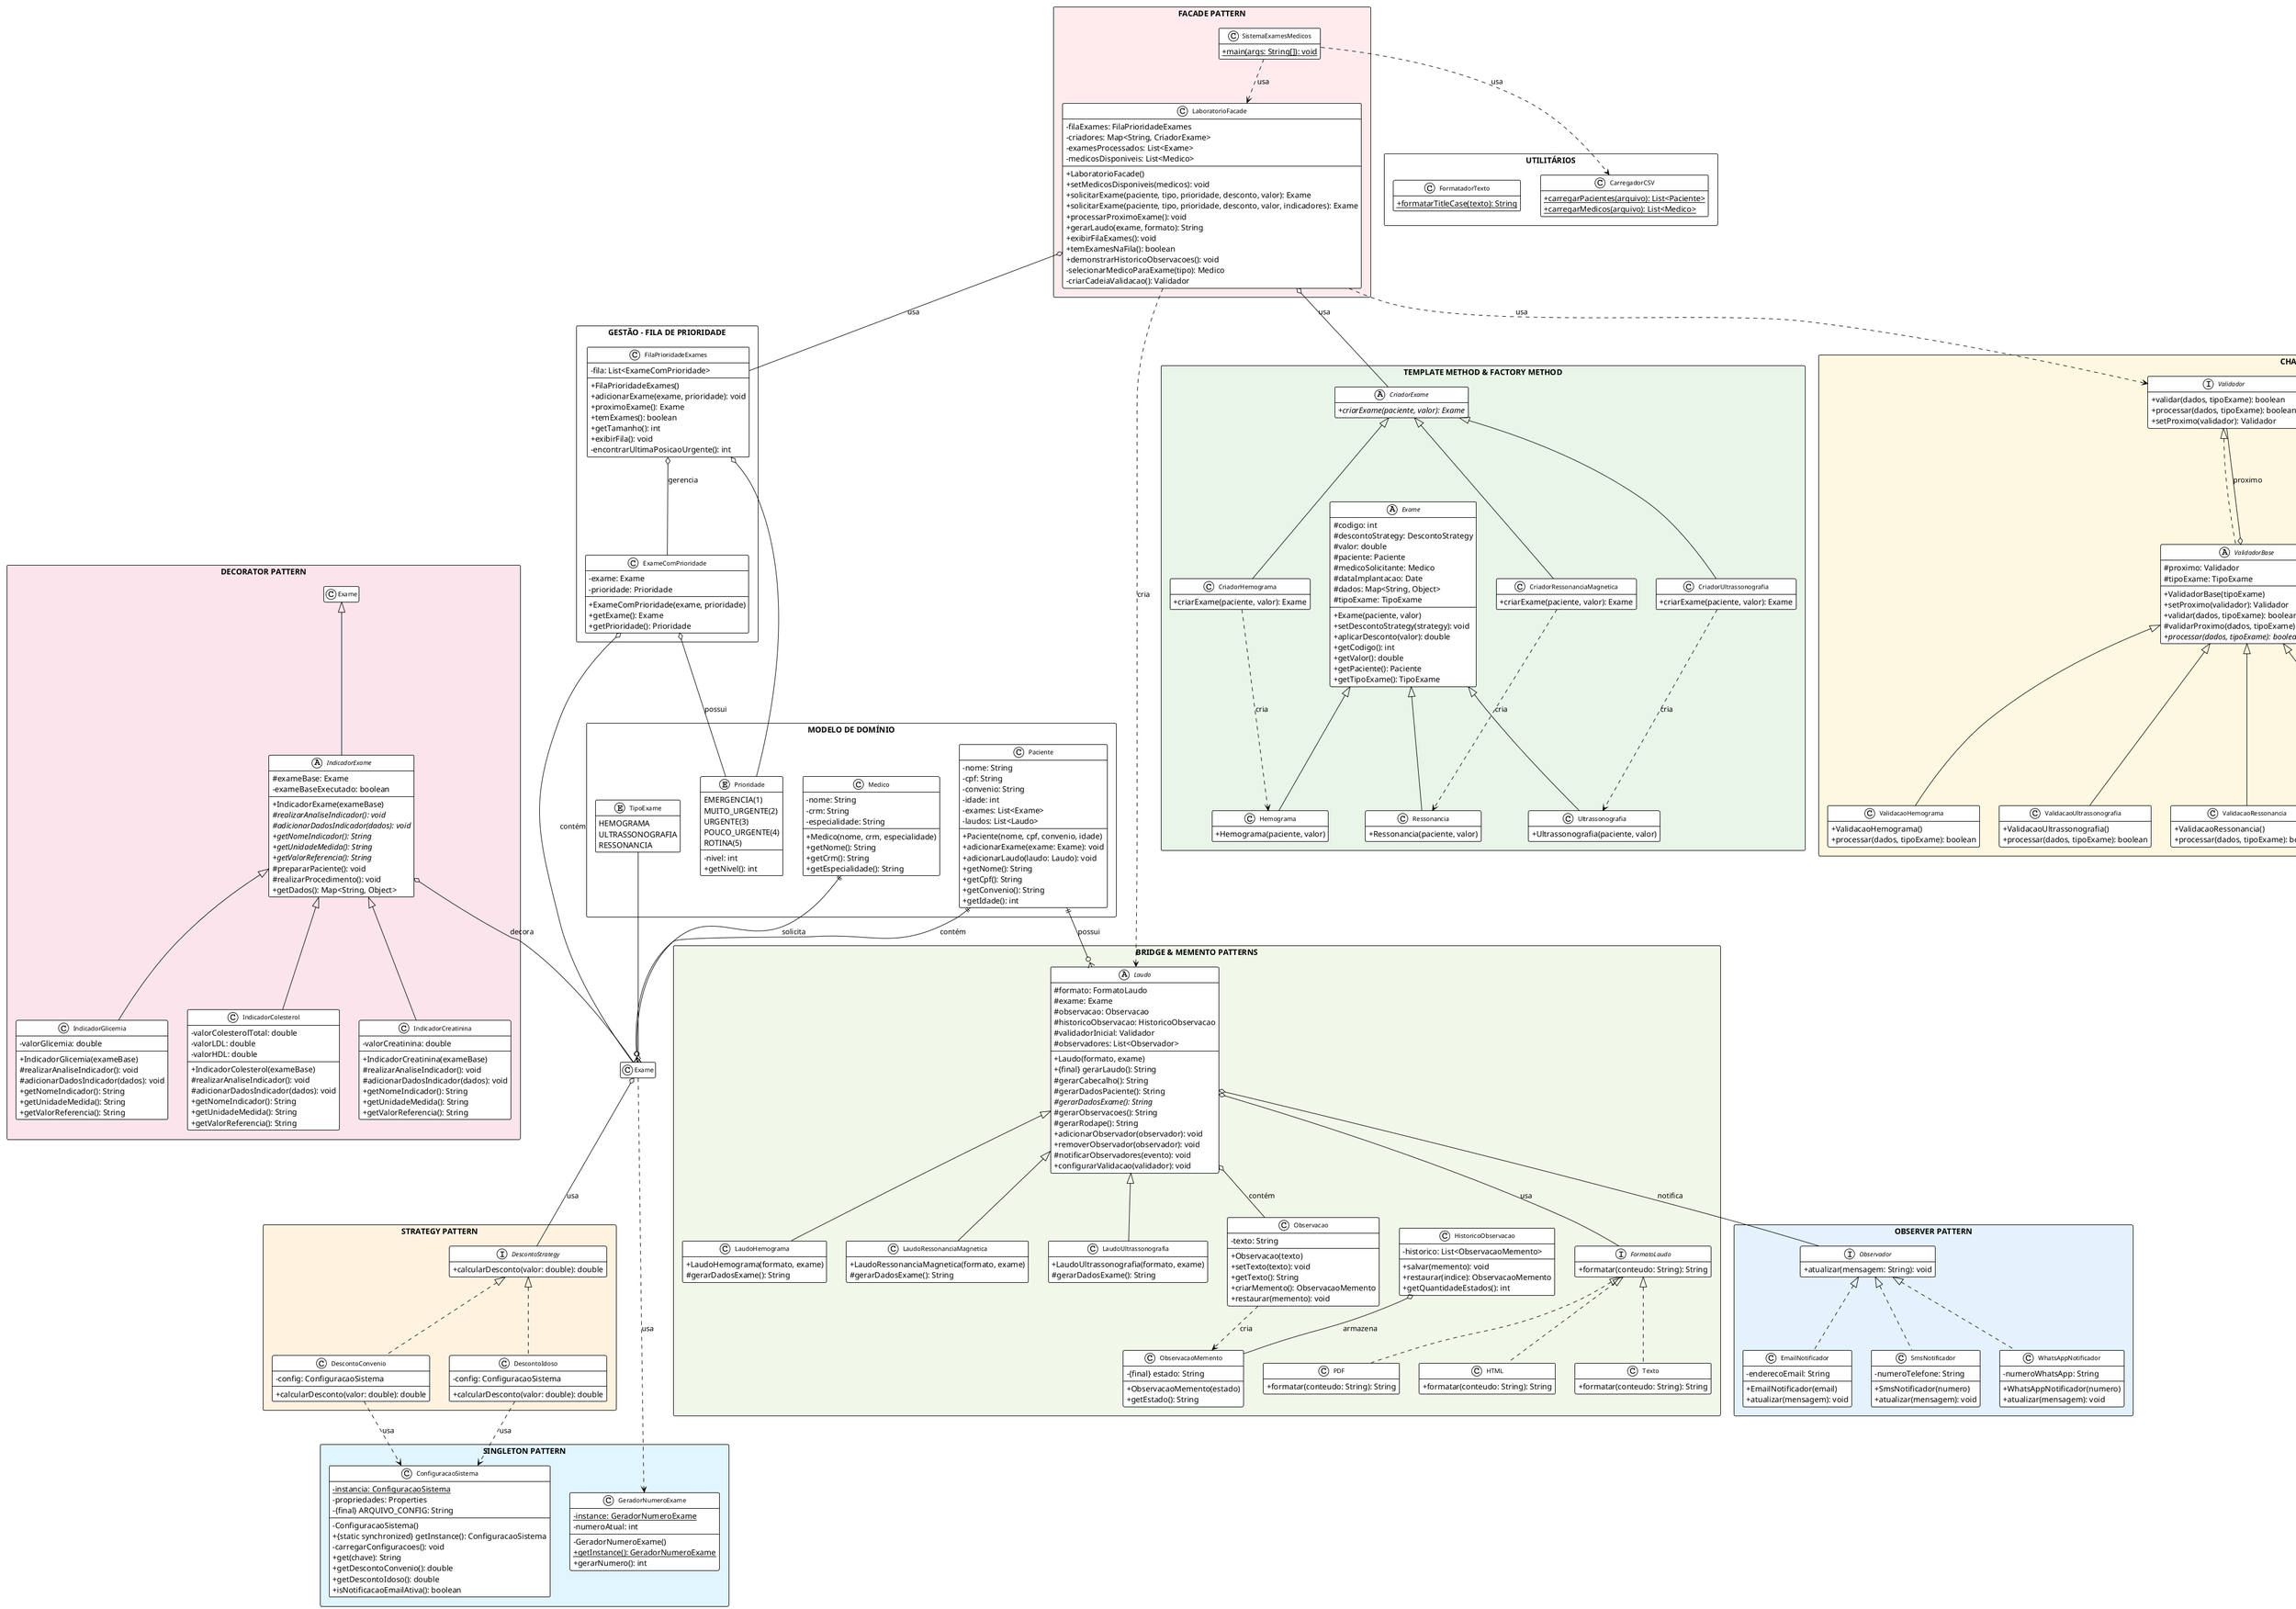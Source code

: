 @startuml Sistema de Exames Médicos - ST Diagnósticos

!theme plain
skinparam backgroundColor White
skinparam classAttributeIconSize 0
skinparam classFontSize 11
top to bottom direction
hide empty members

' ============================================
' ENTIDADES PRINCIPAIS
' ============================================
rectangle "MODELO DE DOMÍNIO" as DOMAIN {
class Paciente {
    - nome: String
    - cpf: String
    - convenio: String
    - idade: int
    - exames: List<Exame>
    - laudos: List<Laudo>
    + Paciente(nome, cpf, convenio, idade)
    + adicionarExame(exame: Exame): void
    + adicionarLaudo(laudo: Laudo): void
    + getNome(): String
    + getCpf(): String
    + getConvenio(): String
    + getIdade(): int
}

class Medico {
    - nome: String
    - crm: String
    - especialidade: String
    + Medico(nome, crm, especialidade)
    + getNome(): String
    + getCrm(): String
    + getEspecialidade(): String
}

enum Prioridade {
    EMERGENCIA(1)
    MUITO_URGENTE(2)
    URGENTE(3)
    POUCO_URGENTE(4)
    ROTINA(5)
    --
    - nivel: int
    + getNivel(): int
}

enum TipoExame {
    HEMOGRAMA
    ULTRASSONOGRAFIA
    RESSONANCIA
}
}

' ============================================
' TEMPLATE METHOD & FACTORY METHOD
' ============================================
rectangle "TEMPLATE METHOD & FACTORY METHOD" as TEMPLATE_FACTORY #E8F5E8 {
abstract class Exame {
    # codigo: int
    # descontoStrategy: DescontoStrategy
    # valor: double
    # paciente: Paciente
    # medicoSolicitante: Medico
    # dataImplantacao: Date
    # dados: Map<String, Object>
    # tipoExame: TipoExame
    --
    + Exame(paciente, valor)
    + setDescontoStrategy(strategy): void
    + aplicarDesconto(valor): double
    + getCodigo(): int
    + getValor(): double
    + getPaciente(): Paciente
    + getTipoExame(): TipoExame
}

class Hemograma extends Exame {
    + Hemograma(paciente, valor)
}

class Ressonancia extends Exame {
    + Ressonancia(paciente, valor)
}

class Ultrassonografia extends Exame {
    + Ultrassonografia(paciente, valor)
}

abstract class CriadorExame {
    + {abstract} criarExame(paciente, valor): Exame
}

class CriadorHemograma extends CriadorExame {
    + criarExame(paciente, valor): Exame
}

class CriadorRessonanciaMagnetica extends CriadorExame {
    + criarExame(paciente, valor): Exame
}

class CriadorUltrassonografia extends CriadorExame {
    + criarExame(paciente, valor): Exame
}
}

' ============================================
' DECORATOR PATTERN
' ============================================
rectangle "DECORATOR PATTERN" as DECORATOR #FCE4EC {
abstract class IndicadorExame extends Exame {
    # exameBase: Exame
    - exameBaseExecutado: boolean
    --
    + IndicadorExame(exameBase)
    # {abstract} realizarAnaliseIndicador(): void
    # {abstract} adicionarDadosIndicador(dados): void
    + {abstract} getNomeIndicador(): String
    + {abstract} getUnidadeMedida(): String
    + {abstract} getValorReferencia(): String
    # prepararPaciente(): void
    # realizarProcedimento(): void
    + getDados(): Map<String, Object>
}

class IndicadorGlicemia extends IndicadorExame {
    - valorGlicemia: double
    + IndicadorGlicemia(exameBase)
    # realizarAnaliseIndicador(): void
    # adicionarDadosIndicador(dados): void
    + getNomeIndicador(): String
    + getUnidadeMedida(): String
    + getValorReferencia(): String
}

class IndicadorColesterol extends IndicadorExame {
    - valorColesterolTotal: double
    - valorLDL: double
    - valorHDL: double
    + IndicadorColesterol(exameBase)
    # realizarAnaliseIndicador(): void
    # adicionarDadosIndicador(dados): void
    + getNomeIndicador(): String
    + getUnidadeMedida(): String
    + getValorReferencia(): String
}

class IndicadorCreatinina extends IndicadorExame {
    - valorCreatinina: double
    + IndicadorCreatinina(exameBase)
    # realizarAnaliseIndicador(): void
    # adicionarDadosIndicador(dados): void
    + getNomeIndicador(): String
    + getUnidadeMedida(): String
    + getValorReferencia(): String
}
}

' ============================================
' STRATEGY PATTERN
' ============================================
rectangle "STRATEGY PATTERN" as STRATEGY #FFF3E0 {
interface DescontoStrategy {
    + calcularDesconto(valor: double): double
}

class DescontoConvenio implements DescontoStrategy {
    - config: ConfiguracaoSistema
    + calcularDesconto(valor: double): double
}

class DescontoIdoso implements DescontoStrategy {
    - config: ConfiguracaoSistema
    + calcularDesconto(valor: double): double
}
}

' ============================================
' BRIDGE PATTERN & MEMENTO PATTERN
' ============================================
rectangle "BRIDGE & MEMENTO PATTERNS" as BRIDGE_MEMENTO #F1F8E9 {
abstract class Laudo {
    # formato: FormatoLaudo
    # exame: Exame
    # observacao: Observacao
    # historicoObservacao: HistoricoObservacao
    # validadorInicial: Validador
    # observadores: List<Observador>
    --
    + Laudo(formato, exame)
    + {final} gerarLaudo(): String
    # gerarCabecalho(): String
    # gerarDadosPaciente(): String
    # {abstract} gerarDadosExame(): String
    # gerarObservacoes(): String
    # gerarRodape(): String
    + adicionarObservador(observador): void
    + removerObservador(observador): void
    # notificarObservadores(evento): void
    + configurarValidacao(validador): void
}

class LaudoHemograma extends Laudo {
    + LaudoHemograma(formato, exame)
    # gerarDadosExame(): String
}

class LaudoRessonanciaMagnetica extends Laudo {
    + LaudoRessonanciaMagnetica(formato, exame)
    # gerarDadosExame(): String
}

class LaudoUltrassonografia extends Laudo {
    + LaudoUltrassonografia(formato, exame)
    # gerarDadosExame(): String
}

interface FormatoLaudo {
    + formatar(conteudo: String): String
}

class PDF implements FormatoLaudo {
    + formatar(conteudo: String): String
}

class HTML implements FormatoLaudo {
    + formatar(conteudo: String): String
}

class Texto implements FormatoLaudo {
    + formatar(conteudo: String): String
}

class Observacao {
    - texto: String
    + Observacao(texto)
    + setTexto(texto): void
    + getTexto(): String
    + criarMemento(): ObservacaoMemento
    + restaurar(memento): void
}

class ObservacaoMemento {
    - {final} estado: String
    + ObservacaoMemento(estado)
    + getEstado(): String
}

class HistoricoObservacao {
    - historico: List<ObservacaoMemento>
    + salvar(memento): void
    + restaurar(indice): ObservacaoMemento
    + getQuantidadeEstados(): int
}
}

' ============================================
' CHAIN OF RESPONSIBILITY PATTERN
' ============================================
rectangle "CHAIN OF RESPONSIBILITY" as CHAIN #FFF8E1 {
interface Validador {
    + validar(dados, tipoExame): boolean
    + processar(dados, tipoExame): boolean
    + setProximo(validador): Validador
}

abstract class ValidadorBase implements Validador {
    # proximo: Validador
    # tipoExame: TipoExame
    --
    + ValidadorBase(tipoExame)
    + setProximo(validador): Validador
    + validar(dados, tipoExame): boolean
    # validarProximo(dados, tipoExame): boolean
    + {abstract} processar(dados, tipoExame): boolean
}

class ValidacaoHemograma extends ValidadorBase {
    + ValidacaoHemograma()
    + processar(dados, tipoExame): boolean
}

class ValidacaoUltrassonografia extends ValidadorBase {
    + ValidacaoUltrassonografia()
    + processar(dados, tipoExame): boolean
}

class ValidacaoRessonancia extends ValidadorBase {
    + ValidacaoRessonancia()
    + processar(dados, tipoExame): boolean
}

class ValidacaoGlicemia extends ValidadorBase {
    + ValidacaoGlicemia()
    + processar(dados, tipoExame): boolean
}

class ValidacaoColesterol extends ValidadorBase {
    + ValidacaoColesterol()
    + processar(dados, tipoExame): boolean
}

class ValidacaoCreatinina extends ValidadorBase {
    + ValidacaoCreatinina()
    + processar(dados, tipoExame): boolean
}
}

' ============================================
' OBSERVER PATTERN
' ============================================
rectangle "OBSERVER PATTERN" as OBSERVER #E3F2FD {
interface Observador {
    + atualizar(mensagem: String): void
}

class EmailNotificador implements Observador {
    - enderecoEmail: String
    + EmailNotificador(email)
    + atualizar(mensagem): void
}

class SmsNotificador implements Observador {
    - numeroTelefone: String
    + SmsNotificador(numero)
    + atualizar(mensagem): void
}

class WhatsAppNotificador implements Observador {
    - numeroWhatsApp: String
    + WhatsAppNotificador(numero)
    + atualizar(mensagem): void
}
}

' ============================================
' GESTÃO E UTILIDADES
' ============================================
rectangle "GESTÃO - FILA DE PRIORIDADE" as MANAGEMENT {
class FilaPrioridadeExames {
    - fila: List<ExameComPrioridade>
    --
    + FilaPrioridadeExames()
    + adicionarExame(exame, prioridade): void
    + proximoExame(): Exame
    + temExames(): boolean
    + getTamanho(): int
    + exibirFila(): void
    - encontrarUltimaPosicaoUrgente(): int
}

class ExameComPrioridade {
    - exame: Exame
    - prioridade: Prioridade
    --
    + ExameComPrioridade(exame, prioridade)
    + getExame(): Exame
    + getPrioridade(): Prioridade
}
}

rectangle "SINGLETON PATTERN" as SINGLETON #E1F5FE {
class GeradorNumeroExame {
    - {static} instance: GeradorNumeroExame
    - numeroAtual: int
    --
    - GeradorNumeroExame()
    + {static} getInstance(): GeradorNumeroExame
    + gerarNumero(): int
}

class ConfiguracaoSistema {
    - {static} instancia: ConfiguracaoSistema
    - propriedades: Properties
    - {final} ARQUIVO_CONFIG: String
    --
    - ConfiguracaoSistema()
    + {static synchronized} getInstance(): ConfiguracaoSistema
    - carregarConfiguracoes(): void
    + get(chave): String
    + getDescontoConvenio(): double
    + getDescontoIdoso(): double
    + isNotificacaoEmailAtiva(): boolean
}
}

rectangle "UTILITÁRIOS" as UTILS {
class CarregadorCSV {
    + {static} carregarPacientes(arquivo): List<Paciente>
    + {static} carregarMedicos(arquivo): List<Medico>
}

class FormatadorTexto {
    + {static} formatarTitleCase(texto): String
}
}

' ============================================
' FACADE PATTERN
' ============================================
rectangle "FACADE PATTERN" as FACADE #FFEBEE {
class LaboratorioFacade {
    - filaExames: FilaPrioridadeExames
    - criadores: Map<String, CriadorExame>
    - examesProcessados: List<Exame>
    - medicosDisponiveis: List<Medico>
    --
    + LaboratorioFacade()
    + setMedicosDisponiveis(medicos): void
    + solicitarExame(paciente, tipo, prioridade, desconto, valor): Exame
    + solicitarExame(paciente, tipo, prioridade, desconto, valor, indicadores): Exame
    + processarProximoExame(): void
    + gerarLaudo(exame, formato): String
    + exibirFilaExames(): void
    + temExamesNaFila(): boolean
    + demonstrarHistoricoObservacoes(): void
    - selecionarMedicoParaExame(tipo): Medico
    - criarCadeiaValidacao(): Validador
}

class SistemaExamesMedicos {
    + {static} main(args: String[]): void
}
}

' ============================================
' RELACIONAMENTOS PRINCIPAIS
' ============================================

' Relacionamentos do modelo
Paciente ||--o{ Exame : contém
Paciente ||--o{ Laudo : possui
Medico ||--o{ Exame : solicita

' Template Method - Factory Method
CriadorHemograma ..> Hemograma : cria
CriadorRessonanciaMagnetica ..> Ressonancia : cria
CriadorUltrassonografia ..> Ultrassonografia : cria

' Decorator Pattern
IndicadorExame o-- Exame : decora

' Strategy Pattern
Exame o-- DescontoStrategy : usa

' Bridge Pattern
Laudo o-- FormatoLaudo : usa

' Chain of Responsibility
ValidadorBase o-- Validador : proximo

' Observer Pattern
Laudo o-- Observador : notifica

' Memento Pattern
Observacao ..> ObservacaoMemento : cria
HistoricoObservacao o-- ObservacaoMemento : armazena
Laudo o-- Observacao : contém

' Fila de Prioridade
FilaPrioridadeExames o-- ExameComPrioridade : gerencia
ExameComPrioridade o-- Exame : contém
ExameComPrioridade o-- Prioridade : possui

' Facade Pattern
LaboratorioFacade o-- FilaPrioridadeExames : usa
LaboratorioFacade o-- CriadorExame : usa
LaboratorioFacade ..> Laudo : cria
LaboratorioFacade ..> Validador : usa

' Singletons
Exame ..> GeradorNumeroExame : usa
DescontoConvenio ..> ConfiguracaoSistema : usa
DescontoIdoso ..> ConfiguracaoSistema : usa

' Sistema principal
SistemaExamesMedicos ..> LaboratorioFacade : usa
SistemaExamesMedicos ..> CarregadorCSV : usa

' Enums
Exame o-- TipoExame
FilaPrioridadeExames o-- Prioridade

@enduml
